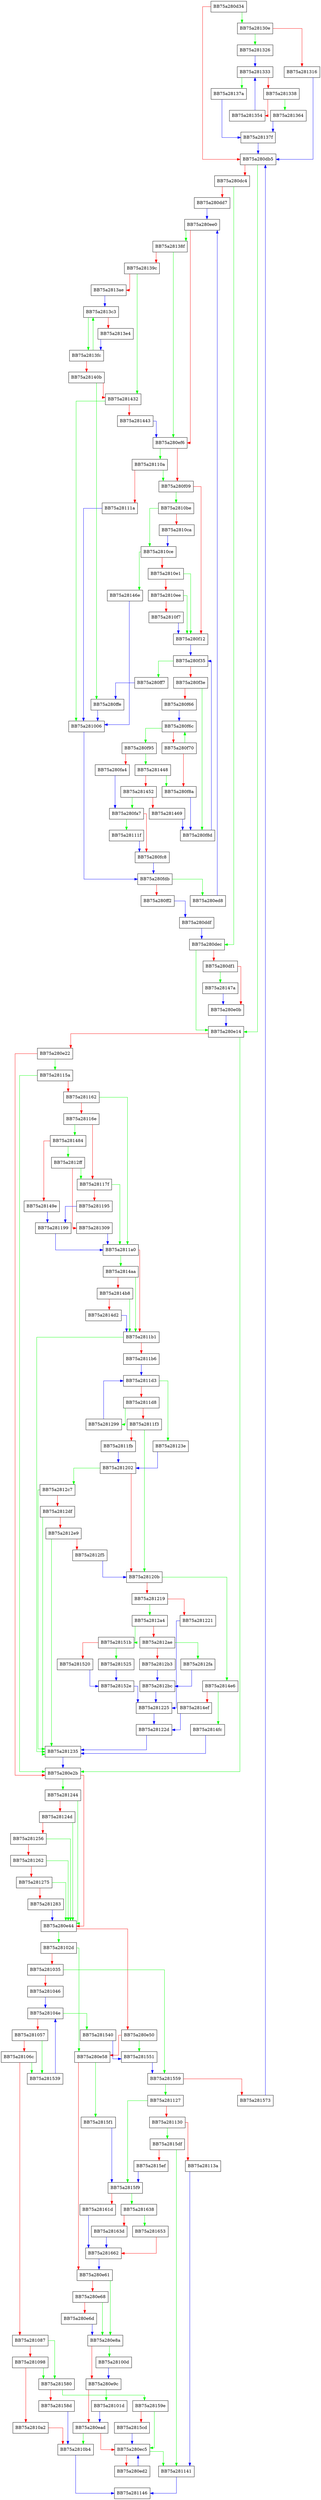 digraph lookupName {
  node [shape="box"];
  graph [splines=ortho];
  BB75a280d34 -> BB75a28130e [color="green"];
  BB75a280d34 -> BB75a280db5 [color="red"];
  BB75a280db5 -> BB75a280e14 [color="green"];
  BB75a280db5 -> BB75a280dc4 [color="red"];
  BB75a280dc4 -> BB75a280dec [color="green"];
  BB75a280dc4 -> BB75a280dd7 [color="red"];
  BB75a280dd7 -> BB75a280ee0 [color="blue"];
  BB75a280ddf -> BB75a280dec [color="blue"];
  BB75a280dec -> BB75a280e14 [color="green"];
  BB75a280dec -> BB75a280df1 [color="red"];
  BB75a280df1 -> BB75a28147a [color="green"];
  BB75a280df1 -> BB75a280e0b [color="red"];
  BB75a280e0b -> BB75a280e14 [color="blue"];
  BB75a280e14 -> BB75a280e2b [color="green"];
  BB75a280e14 -> BB75a280e22 [color="red"];
  BB75a280e22 -> BB75a28115a [color="green"];
  BB75a280e22 -> BB75a280e2b [color="red"];
  BB75a280e2b -> BB75a281244 [color="green"];
  BB75a280e2b -> BB75a280e44 [color="red"];
  BB75a280e44 -> BB75a28102d [color="green"];
  BB75a280e44 -> BB75a280e50 [color="red"];
  BB75a280e50 -> BB75a281551 [color="green"];
  BB75a280e50 -> BB75a280e58 [color="red"];
  BB75a280e58 -> BB75a2815f1 [color="green"];
  BB75a280e58 -> BB75a280e61 [color="red"];
  BB75a280e61 -> BB75a280e8a [color="green"];
  BB75a280e61 -> BB75a280e68 [color="red"];
  BB75a280e68 -> BB75a280e8a [color="green"];
  BB75a280e68 -> BB75a280e6d [color="red"];
  BB75a280e6d -> BB75a280e8a [color="blue"];
  BB75a280e8a -> BB75a28100d [color="green"];
  BB75a280e8a -> BB75a280e9c [color="red"];
  BB75a280e9c -> BB75a28101d [color="green"];
  BB75a280e9c -> BB75a280ead [color="red"];
  BB75a280ead -> BB75a2810b4 [color="green"];
  BB75a280ead -> BB75a280ec5 [color="red"];
  BB75a280ec5 -> BB75a281141 [color="green"];
  BB75a280ec5 -> BB75a280ed2 [color="red"];
  BB75a280ed2 -> BB75a280ec5 [color="blue"];
  BB75a280ed8 -> BB75a280ee0 [color="blue"];
  BB75a280ee0 -> BB75a28138f [color="green"];
  BB75a280ee0 -> BB75a280ef6 [color="red"];
  BB75a280ef6 -> BB75a28110a [color="green"];
  BB75a280ef6 -> BB75a280f09 [color="red"];
  BB75a280f09 -> BB75a2810be [color="green"];
  BB75a280f09 -> BB75a280f12 [color="red"];
  BB75a280f12 -> BB75a280f35 [color="blue"];
  BB75a280f35 -> BB75a280ff7 [color="green"];
  BB75a280f35 -> BB75a280f3e [color="red"];
  BB75a280f3e -> BB75a280f8d [color="green"];
  BB75a280f3e -> BB75a280f66 [color="red"];
  BB75a280f66 -> BB75a280f6c [color="blue"];
  BB75a280f6c -> BB75a280f95 [color="green"];
  BB75a280f6c -> BB75a280f70 [color="red"];
  BB75a280f70 -> BB75a280f6c [color="green"];
  BB75a280f70 -> BB75a280f8a [color="red"];
  BB75a280f8a -> BB75a280f8d [color="blue"];
  BB75a280f8d -> BB75a280f35 [color="blue"];
  BB75a280f95 -> BB75a281448 [color="green"];
  BB75a280f95 -> BB75a280fa4 [color="red"];
  BB75a280fa4 -> BB75a280fa7 [color="blue"];
  BB75a280fa7 -> BB75a28111f [color="green"];
  BB75a280fa7 -> BB75a280fc8 [color="red"];
  BB75a280fc8 -> BB75a280fdb [color="blue"];
  BB75a280fdb -> BB75a280ed8 [color="green"];
  BB75a280fdb -> BB75a280ff2 [color="red"];
  BB75a280ff2 -> BB75a280ddf [color="blue"];
  BB75a280ff7 -> BB75a280ffe [color="blue"];
  BB75a280ffe -> BB75a281006 [color="blue"];
  BB75a281006 -> BB75a280fdb [color="blue"];
  BB75a28100d -> BB75a280e9c [color="blue"];
  BB75a28101d -> BB75a280ead [color="blue"];
  BB75a28102d -> BB75a280e58 [color="green"];
  BB75a28102d -> BB75a281035 [color="red"];
  BB75a281035 -> BB75a281559 [color="green"];
  BB75a281035 -> BB75a281046 [color="red"];
  BB75a281046 -> BB75a28104e [color="blue"];
  BB75a28104e -> BB75a281540 [color="green"];
  BB75a28104e -> BB75a281057 [color="red"];
  BB75a281057 -> BB75a281539 [color="green"];
  BB75a281057 -> BB75a28106c [color="red"];
  BB75a28106c -> BB75a281539 [color="green"];
  BB75a28106c -> BB75a281087 [color="red"];
  BB75a281087 -> BB75a281580 [color="green"];
  BB75a281087 -> BB75a281098 [color="red"];
  BB75a281098 -> BB75a281580 [color="green"];
  BB75a281098 -> BB75a2810a2 [color="red"];
  BB75a2810a2 -> BB75a2810b4 [color="red"];
  BB75a2810b4 -> BB75a281146 [color="blue"];
  BB75a2810be -> BB75a2810ce [color="green"];
  BB75a2810be -> BB75a2810ca [color="red"];
  BB75a2810ca -> BB75a2810ce [color="blue"];
  BB75a2810ce -> BB75a28146e [color="green"];
  BB75a2810ce -> BB75a2810e1 [color="red"];
  BB75a2810e1 -> BB75a280f12 [color="green"];
  BB75a2810e1 -> BB75a2810ee [color="red"];
  BB75a2810ee -> BB75a280f12 [color="green"];
  BB75a2810ee -> BB75a2810f7 [color="red"];
  BB75a2810f7 -> BB75a280f12 [color="blue"];
  BB75a28110a -> BB75a280f09 [color="green"];
  BB75a28110a -> BB75a28111a [color="red"];
  BB75a28111a -> BB75a281006 [color="blue"];
  BB75a28111f -> BB75a280fc8 [color="blue"];
  BB75a281127 -> BB75a2815f9 [color="green"];
  BB75a281127 -> BB75a281130 [color="red"];
  BB75a281130 -> BB75a2815df [color="green"];
  BB75a281130 -> BB75a28113a [color="red"];
  BB75a28113a -> BB75a281141 [color="blue"];
  BB75a281141 -> BB75a281146 [color="blue"];
  BB75a28115a -> BB75a280e2b [color="green"];
  BB75a28115a -> BB75a281162 [color="red"];
  BB75a281162 -> BB75a2811a0 [color="green"];
  BB75a281162 -> BB75a28116e [color="red"];
  BB75a28116e -> BB75a281484 [color="green"];
  BB75a28116e -> BB75a28117f [color="red"];
  BB75a28117f -> BB75a2811a0 [color="green"];
  BB75a28117f -> BB75a281195 [color="red"];
  BB75a281195 -> BB75a281199 [color="blue"];
  BB75a281199 -> BB75a2811a0 [color="blue"];
  BB75a2811a0 -> BB75a2814aa [color="green"];
  BB75a2811a0 -> BB75a2811b1 [color="red"];
  BB75a2811b1 -> BB75a281235 [color="green"];
  BB75a2811b1 -> BB75a2811b6 [color="red"];
  BB75a2811b6 -> BB75a2811d3 [color="blue"];
  BB75a2811d3 -> BB75a28123e [color="green"];
  BB75a2811d3 -> BB75a2811d8 [color="red"];
  BB75a2811d8 -> BB75a281299 [color="green"];
  BB75a2811d8 -> BB75a2811f3 [color="red"];
  BB75a2811f3 -> BB75a28120b [color="green"];
  BB75a2811f3 -> BB75a2811fb [color="red"];
  BB75a2811fb -> BB75a281202 [color="blue"];
  BB75a281202 -> BB75a2812c7 [color="green"];
  BB75a281202 -> BB75a28120b [color="red"];
  BB75a28120b -> BB75a2814e6 [color="green"];
  BB75a28120b -> BB75a281219 [color="red"];
  BB75a281219 -> BB75a2812a4 [color="green"];
  BB75a281219 -> BB75a281221 [color="red"];
  BB75a281221 -> BB75a281225 [color="blue"];
  BB75a281225 -> BB75a28122d [color="blue"];
  BB75a28122d -> BB75a281235 [color="blue"];
  BB75a281235 -> BB75a280e2b [color="blue"];
  BB75a28123e -> BB75a281202 [color="blue"];
  BB75a281244 -> BB75a280e44 [color="green"];
  BB75a281244 -> BB75a28124d [color="red"];
  BB75a28124d -> BB75a280e44 [color="green"];
  BB75a28124d -> BB75a281256 [color="red"];
  BB75a281256 -> BB75a280e44 [color="green"];
  BB75a281256 -> BB75a281262 [color="red"];
  BB75a281262 -> BB75a280e44 [color="green"];
  BB75a281262 -> BB75a281275 [color="red"];
  BB75a281275 -> BB75a280e44 [color="green"];
  BB75a281275 -> BB75a281283 [color="red"];
  BB75a281283 -> BB75a280e44 [color="blue"];
  BB75a281299 -> BB75a2811d3 [color="blue"];
  BB75a2812a4 -> BB75a28151b [color="green"];
  BB75a2812a4 -> BB75a2812ae [color="red"];
  BB75a2812ae -> BB75a2812fa [color="green"];
  BB75a2812ae -> BB75a2812b3 [color="red"];
  BB75a2812b3 -> BB75a2812bc [color="blue"];
  BB75a2812bc -> BB75a281225 [color="blue"];
  BB75a2812c7 -> BB75a281235 [color="green"];
  BB75a2812c7 -> BB75a2812df [color="red"];
  BB75a2812df -> BB75a281235 [color="green"];
  BB75a2812df -> BB75a2812e9 [color="red"];
  BB75a2812e9 -> BB75a281235 [color="green"];
  BB75a2812e9 -> BB75a2812f5 [color="red"];
  BB75a2812f5 -> BB75a28120b [color="blue"];
  BB75a2812fa -> BB75a2812bc [color="blue"];
  BB75a2812ff -> BB75a28117f [color="green"];
  BB75a2812ff -> BB75a281309 [color="red"];
  BB75a281309 -> BB75a2811a0 [color="blue"];
  BB75a28130e -> BB75a281326 [color="green"];
  BB75a28130e -> BB75a281316 [color="red"];
  BB75a281316 -> BB75a280db5 [color="blue"];
  BB75a281326 -> BB75a281333 [color="blue"];
  BB75a281333 -> BB75a28137a [color="green"];
  BB75a281333 -> BB75a281338 [color="red"];
  BB75a281338 -> BB75a281364 [color="green"];
  BB75a281338 -> BB75a281354 [color="red"];
  BB75a281354 -> BB75a281333 [color="blue"];
  BB75a281364 -> BB75a28137f [color="blue"];
  BB75a28137a -> BB75a28137f [color="blue"];
  BB75a28137f -> BB75a280db5 [color="blue"];
  BB75a28138f -> BB75a280ef6 [color="green"];
  BB75a28138f -> BB75a28139c [color="red"];
  BB75a28139c -> BB75a281432 [color="green"];
  BB75a28139c -> BB75a2813ae [color="red"];
  BB75a2813ae -> BB75a2813c3 [color="blue"];
  BB75a2813c3 -> BB75a2813fc [color="green"];
  BB75a2813c3 -> BB75a2813e4 [color="red"];
  BB75a2813e4 -> BB75a2813fc [color="blue"];
  BB75a2813fc -> BB75a2813c3 [color="green"];
  BB75a2813fc -> BB75a28140b [color="red"];
  BB75a28140b -> BB75a280ffe [color="green"];
  BB75a28140b -> BB75a281432 [color="red"];
  BB75a281432 -> BB75a281006 [color="green"];
  BB75a281432 -> BB75a281443 [color="red"];
  BB75a281443 -> BB75a280ef6 [color="blue"];
  BB75a281448 -> BB75a280f8a [color="green"];
  BB75a281448 -> BB75a281452 [color="red"];
  BB75a281452 -> BB75a280fa7 [color="green"];
  BB75a281452 -> BB75a281469 [color="red"];
  BB75a281469 -> BB75a280f8d [color="blue"];
  BB75a28146e -> BB75a281006 [color="blue"];
  BB75a28147a -> BB75a280e0b [color="blue"];
  BB75a281484 -> BB75a2812ff [color="green"];
  BB75a281484 -> BB75a28149e [color="red"];
  BB75a28149e -> BB75a281199 [color="blue"];
  BB75a2814aa -> BB75a2811b1 [color="green"];
  BB75a2814aa -> BB75a2814b8 [color="red"];
  BB75a2814b8 -> BB75a2811b1 [color="green"];
  BB75a2814b8 -> BB75a2814d2 [color="red"];
  BB75a2814d2 -> BB75a2811b1 [color="blue"];
  BB75a2814e6 -> BB75a2814fc [color="green"];
  BB75a2814e6 -> BB75a2814ef [color="red"];
  BB75a2814ef -> BB75a28122d [color="blue"];
  BB75a2814fc -> BB75a281235 [color="blue"];
  BB75a28151b -> BB75a281525 [color="green"];
  BB75a28151b -> BB75a281520 [color="red"];
  BB75a281520 -> BB75a28152e [color="blue"];
  BB75a281525 -> BB75a28152e [color="blue"];
  BB75a28152e -> BB75a281225 [color="blue"];
  BB75a281539 -> BB75a28104e [color="blue"];
  BB75a281540 -> BB75a281551 [color="blue"];
  BB75a281551 -> BB75a281559 [color="blue"];
  BB75a281559 -> BB75a281127 [color="green"];
  BB75a281559 -> BB75a281573 [color="red"];
  BB75a281573 -> BB75a280db5 [color="blue"];
  BB75a281580 -> BB75a28159e [color="green"];
  BB75a281580 -> BB75a28158d [color="red"];
  BB75a28158d -> BB75a2810b4 [color="blue"];
  BB75a28159e -> BB75a280ec5 [color="green"];
  BB75a28159e -> BB75a2815cd [color="red"];
  BB75a2815cd -> BB75a280ec5 [color="blue"];
  BB75a2815df -> BB75a281141 [color="green"];
  BB75a2815df -> BB75a2815ef [color="red"];
  BB75a2815ef -> BB75a2815f9 [color="blue"];
  BB75a2815f1 -> BB75a2815f9 [color="blue"];
  BB75a2815f9 -> BB75a281638 [color="green"];
  BB75a2815f9 -> BB75a28161d [color="red"];
  BB75a28161d -> BB75a281662 [color="blue"];
  BB75a281638 -> BB75a281653 [color="green"];
  BB75a281638 -> BB75a28163d [color="red"];
  BB75a28163d -> BB75a281662 [color="blue"];
  BB75a281653 -> BB75a281662 [color="red"];
  BB75a281662 -> BB75a280e61 [color="blue"];
}